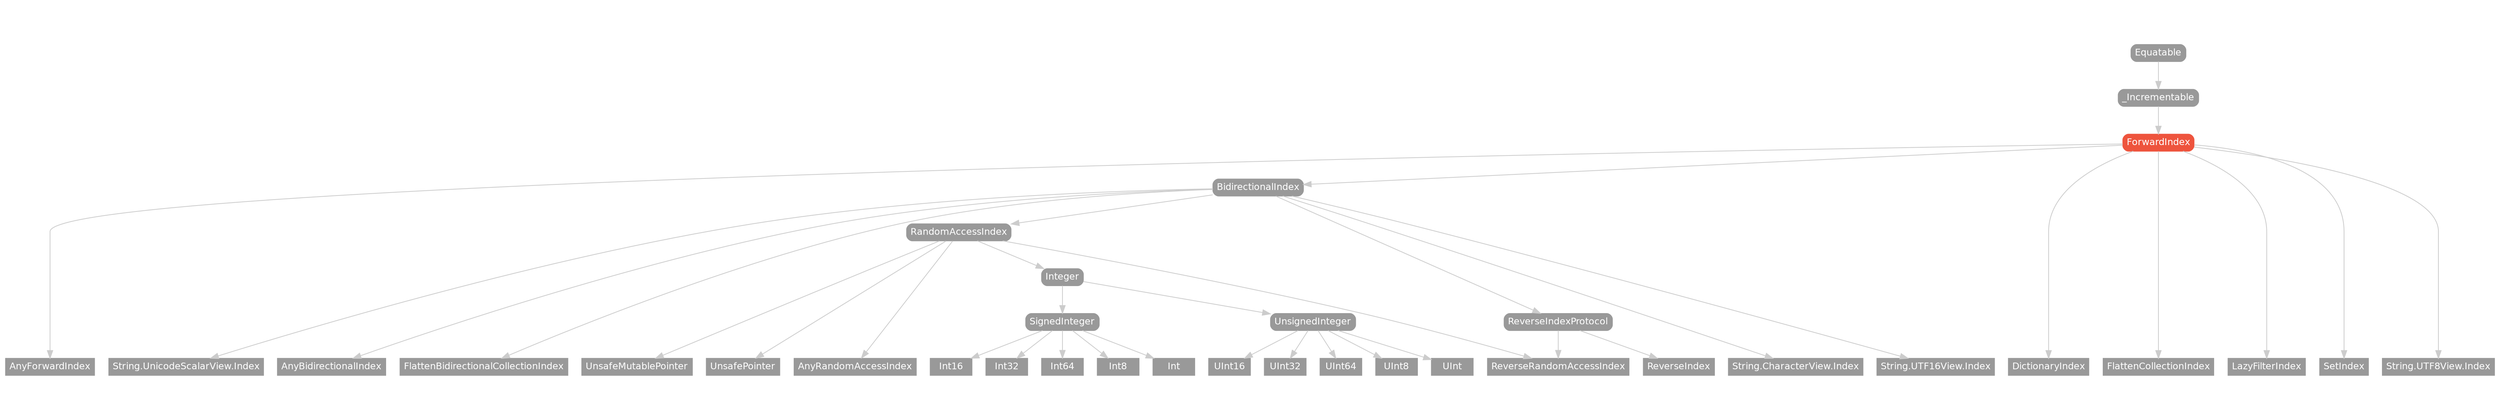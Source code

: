 strict digraph "ForwardIndex - Type Hierarchy - SwiftDoc.org" {
    pad="0.1,0.8"
    node [shape=box, style="filled,rounded", color="#999999", fillcolor="#999999", fontcolor=white, fontname=Helvetica, fontnames="Helvetica,sansserif", fontsize=12, margin="0.07,0.05", height="0.3"]
    edge [color="#cccccc"]
    "AnyBidirectionalIndex" [URL="/type/AnyBidirectionalIndex/hierarchy/", style=filled]
    "AnyForwardIndex" [URL="/type/AnyForwardIndex/hierarchy/", style=filled]
    "AnyRandomAccessIndex" [URL="/type/AnyRandomAccessIndex/hierarchy/", style=filled]
    "BidirectionalIndex" [URL="/protocol/BidirectionalIndex/hierarchy/"]
    "DictionaryIndex" [URL="/type/DictionaryIndex/hierarchy/", style=filled]
    "Equatable" [URL="/protocol/Equatable/hierarchy/"]
    "FlattenBidirectionalCollectionIndex" [URL="/type/FlattenBidirectionalCollectionIndex/hierarchy/", style=filled]
    "FlattenCollectionIndex" [URL="/type/FlattenCollectionIndex/hierarchy/", style=filled]
    "ForwardIndex" [URL="/protocol/ForwardIndex/", style="filled,rounded", fillcolor="#ee543d", color="#ee543d"]
    "Int" [URL="/type/Int/hierarchy/", style=filled]
    "Int16" [URL="/type/Int16/hierarchy/", style=filled]
    "Int32" [URL="/type/Int32/hierarchy/", style=filled]
    "Int64" [URL="/type/Int64/hierarchy/", style=filled]
    "Int8" [URL="/type/Int8/hierarchy/", style=filled]
    "Integer" [URL="/protocol/Integer/hierarchy/"]
    "LazyFilterIndex" [URL="/type/LazyFilterIndex/hierarchy/", style=filled]
    "RandomAccessIndex" [URL="/protocol/RandomAccessIndex/hierarchy/"]
    "ReverseIndex" [URL="/type/ReverseIndex/hierarchy/", style=filled]
    "ReverseIndexProtocol" [URL="/protocol/ReverseIndexProtocol/hierarchy/"]
    "ReverseRandomAccessIndex" [URL="/type/ReverseRandomAccessIndex/hierarchy/", style=filled]
    "SetIndex" [URL="/type/SetIndex/hierarchy/", style=filled]
    "SignedInteger" [URL="/protocol/SignedInteger/hierarchy/"]
    "String.CharacterView.Index" [URL="/type/String.CharacterView.Index/hierarchy/", style=filled]
    "String.UTF16View.Index" [URL="/type/String.UTF16View.Index/hierarchy/", style=filled]
    "String.UTF8View.Index" [URL="/type/String.UTF8View.Index/hierarchy/", style=filled]
    "String.UnicodeScalarView.Index" [URL="/type/String.UnicodeScalarView.Index/hierarchy/", style=filled]
    "UInt" [URL="/type/UInt/hierarchy/", style=filled]
    "UInt16" [URL="/type/UInt16/hierarchy/", style=filled]
    "UInt32" [URL="/type/UInt32/hierarchy/", style=filled]
    "UInt64" [URL="/type/UInt64/hierarchy/", style=filled]
    "UInt8" [URL="/type/UInt8/hierarchy/", style=filled]
    "UnsafeMutablePointer" [URL="/type/UnsafeMutablePointer/hierarchy/", style=filled]
    "UnsafePointer" [URL="/type/UnsafePointer/hierarchy/", style=filled]
    "UnsignedInteger" [URL="/protocol/UnsignedInteger/hierarchy/"]
    "_Incrementable" [URL="/protocol/_Incrementable/hierarchy/"]    "ForwardIndex" -> "AnyForwardIndex"
    "ForwardIndex" -> "BidirectionalIndex"
    "ForwardIndex" -> "DictionaryIndex"
    "ForwardIndex" -> "FlattenCollectionIndex"
    "ForwardIndex" -> "LazyFilterIndex"
    "ForwardIndex" -> "SetIndex"
    "ForwardIndex" -> "String.UTF8View.Index"
    "BidirectionalIndex" -> "AnyBidirectionalIndex"
    "BidirectionalIndex" -> "FlattenBidirectionalCollectionIndex"
    "BidirectionalIndex" -> "RandomAccessIndex"
    "BidirectionalIndex" -> "ReverseIndexProtocol"
    "BidirectionalIndex" -> "String.CharacterView.Index"
    "BidirectionalIndex" -> "String.UnicodeScalarView.Index"
    "BidirectionalIndex" -> "String.UTF16View.Index"
    "RandomAccessIndex" -> "AnyRandomAccessIndex"
    "RandomAccessIndex" -> "Integer"
    "RandomAccessIndex" -> "ReverseRandomAccessIndex"
    "RandomAccessIndex" -> "UnsafeMutablePointer"
    "RandomAccessIndex" -> "UnsafePointer"
    "Integer" -> "SignedInteger"
    "Integer" -> "UnsignedInteger"
    "SignedInteger" -> "Int"
    "SignedInteger" -> "Int16"
    "SignedInteger" -> "Int32"
    "SignedInteger" -> "Int64"
    "SignedInteger" -> "Int8"
    "UnsignedInteger" -> "UInt"
    "UnsignedInteger" -> "UInt16"
    "UnsignedInteger" -> "UInt32"
    "UnsignedInteger" -> "UInt64"
    "UnsignedInteger" -> "UInt8"
    "ReverseIndexProtocol" -> "ReverseIndex"
    "ReverseIndexProtocol" -> "ReverseRandomAccessIndex"
    "_Incrementable" -> "ForwardIndex"
    "Equatable" -> "_Incrementable"
    subgraph Types {
        rank = max; "AnyForwardIndex"; "DictionaryIndex"; "FlattenCollectionIndex"; "LazyFilterIndex"; "SetIndex"; "String.UTF8View.Index"; "AnyBidirectionalIndex"; "FlattenBidirectionalCollectionIndex"; "String.CharacterView.Index"; "String.UnicodeScalarView.Index"; "String.UTF16View.Index"; "AnyRandomAccessIndex"; "ReverseRandomAccessIndex"; "UnsafeMutablePointer"; "UnsafePointer"; "Int"; "Int16"; "Int32"; "Int64"; "Int8"; "UInt"; "UInt16"; "UInt32"; "UInt64"; "UInt8"; "ReverseIndex";
    }
}